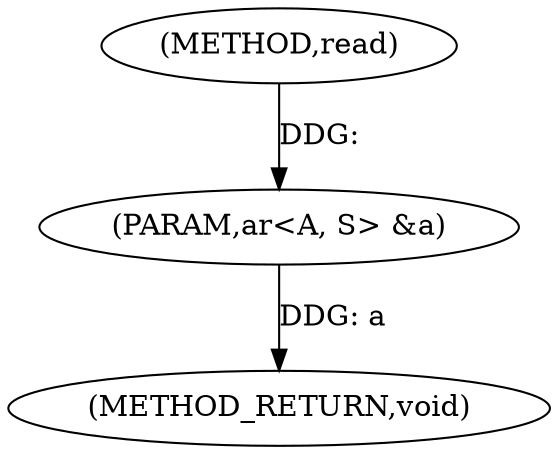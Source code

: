 digraph "read" {  
"1000144" [label = "(METHOD,read)" ]
"1000147" [label = "(METHOD_RETURN,void)" ]
"1000145" [label = "(PARAM,ar<A, S> &a)" ]
  "1000145" -> "1000147"  [ label = "DDG: a"] 
  "1000144" -> "1000145"  [ label = "DDG: "] 
}
